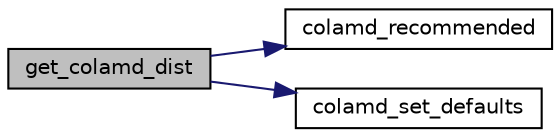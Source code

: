 digraph "get_colamd_dist"
{
 // LATEX_PDF_SIZE
  edge [fontname="Helvetica",fontsize="10",labelfontname="Helvetica",labelfontsize="10"];
  node [fontname="Helvetica",fontsize="10",shape=record];
  rankdir="LR";
  Node1 [label="get_colamd_dist",height=0.2,width=0.4,color="black", fillcolor="grey75", style="filled", fontcolor="black",tooltip=" "];
  Node1 -> Node2 [color="midnightblue",fontsize="10",style="solid",fontname="Helvetica"];
  Node2 [label="colamd_recommended",height=0.2,width=0.4,color="black", fillcolor="white", style="filled",URL="$colamd_8c.html#aac7214b99bcf4db1b13547521367817f",tooltip=" "];
  Node1 -> Node3 [color="midnightblue",fontsize="10",style="solid",fontname="Helvetica"];
  Node3 [label="colamd_set_defaults",height=0.2,width=0.4,color="black", fillcolor="white", style="filled",URL="$colamd_8c.html#acd15277a8a063dd0586e280004a92c89",tooltip=" "];
}
